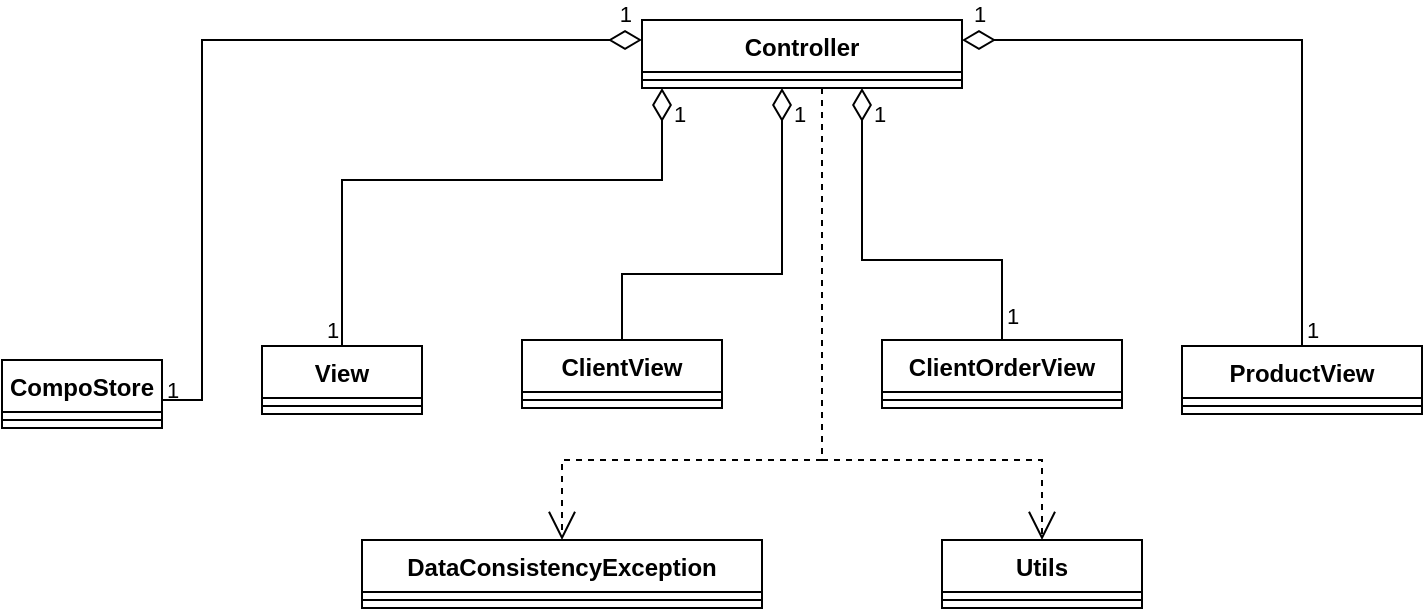 <mxfile version="24.3.1" type="device">
  <diagram name="Página-1" id="ENjqg0FtBA0FD3kKvyW1">
    <mxGraphModel dx="2220" dy="789" grid="1" gridSize="10" guides="1" tooltips="1" connect="1" arrows="1" fold="1" page="1" pageScale="1" pageWidth="827" pageHeight="1169" math="0" shadow="0">
      <root>
        <mxCell id="0" />
        <mxCell id="1" parent="0" />
        <mxCell id="0BRwpnINsE2u6eXikzCQ-1" value="Controller" style="swimlane;fontStyle=1;align=center;verticalAlign=top;childLayout=stackLayout;horizontal=1;startSize=26;horizontalStack=0;resizeParent=1;resizeLast=0;collapsible=1;marginBottom=0;rounded=0;shadow=0;strokeWidth=1;" parent="1" vertex="1">
          <mxGeometry x="40" y="140" width="160" height="34" as="geometry">
            <mxRectangle x="220" y="120" width="160" height="26" as="alternateBounds" />
          </mxGeometry>
        </mxCell>
        <mxCell id="0BRwpnINsE2u6eXikzCQ-2" value="" style="line;html=1;strokeWidth=1;align=left;verticalAlign=middle;spacingTop=-1;spacingLeft=3;spacingRight=3;rotatable=0;labelPosition=right;points=[];portConstraint=eastwest;" parent="0BRwpnINsE2u6eXikzCQ-1" vertex="1">
          <mxGeometry y="26" width="160" height="8" as="geometry" />
        </mxCell>
        <mxCell id="0BRwpnINsE2u6eXikzCQ-3" value="CompoStore" style="swimlane;fontStyle=1;align=center;verticalAlign=top;childLayout=stackLayout;horizontal=1;startSize=26;horizontalStack=0;resizeParent=1;resizeLast=0;collapsible=1;marginBottom=0;rounded=0;shadow=0;strokeWidth=1;" parent="1" vertex="1">
          <mxGeometry x="-280" y="310" width="80" height="34" as="geometry">
            <mxRectangle x="508" y="120" width="160" height="26" as="alternateBounds" />
          </mxGeometry>
        </mxCell>
        <mxCell id="0BRwpnINsE2u6eXikzCQ-5" value="" style="line;html=1;strokeWidth=1;align=left;verticalAlign=middle;spacingTop=-1;spacingLeft=3;spacingRight=3;rotatable=0;labelPosition=right;points=[];portConstraint=eastwest;" parent="0BRwpnINsE2u6eXikzCQ-3" vertex="1">
          <mxGeometry y="26" width="80" height="8" as="geometry" />
        </mxCell>
        <mxCell id="0BRwpnINsE2u6eXikzCQ-24" value="View" style="swimlane;fontStyle=1;align=center;verticalAlign=top;childLayout=stackLayout;horizontal=1;startSize=26;horizontalStack=0;resizeParent=1;resizeLast=0;collapsible=1;marginBottom=0;rounded=0;shadow=0;strokeWidth=1;" parent="1" vertex="1">
          <mxGeometry x="-150" y="303" width="80" height="34" as="geometry">
            <mxRectangle x="508" y="120" width="160" height="26" as="alternateBounds" />
          </mxGeometry>
        </mxCell>
        <mxCell id="0BRwpnINsE2u6eXikzCQ-25" value="" style="line;html=1;strokeWidth=1;align=left;verticalAlign=middle;spacingTop=-1;spacingLeft=3;spacingRight=3;rotatable=0;labelPosition=right;points=[];portConstraint=eastwest;" parent="0BRwpnINsE2u6eXikzCQ-24" vertex="1">
          <mxGeometry y="26" width="80" height="8" as="geometry" />
        </mxCell>
        <mxCell id="0BRwpnINsE2u6eXikzCQ-28" value="ProductView" style="swimlane;fontStyle=1;align=center;verticalAlign=top;childLayout=stackLayout;horizontal=1;startSize=26;horizontalStack=0;resizeParent=1;resizeLast=0;collapsible=1;marginBottom=0;rounded=0;shadow=0;strokeWidth=1;" parent="1" vertex="1">
          <mxGeometry x="310" y="303" width="120" height="34" as="geometry">
            <mxRectangle x="508" y="120" width="160" height="26" as="alternateBounds" />
          </mxGeometry>
        </mxCell>
        <mxCell id="0BRwpnINsE2u6eXikzCQ-29" value="" style="line;html=1;strokeWidth=1;align=left;verticalAlign=middle;spacingTop=-1;spacingLeft=3;spacingRight=3;rotatable=0;labelPosition=right;points=[];portConstraint=eastwest;" parent="0BRwpnINsE2u6eXikzCQ-28" vertex="1">
          <mxGeometry y="26" width="120" height="8" as="geometry" />
        </mxCell>
        <mxCell id="0BRwpnINsE2u6eXikzCQ-30" value="ClientOrderView" style="swimlane;fontStyle=1;align=center;verticalAlign=top;childLayout=stackLayout;horizontal=1;startSize=26;horizontalStack=0;resizeParent=1;resizeLast=0;collapsible=1;marginBottom=0;rounded=0;shadow=0;strokeWidth=1;" parent="1" vertex="1">
          <mxGeometry x="160" y="300" width="120" height="34" as="geometry">
            <mxRectangle x="508" y="120" width="160" height="26" as="alternateBounds" />
          </mxGeometry>
        </mxCell>
        <mxCell id="0BRwpnINsE2u6eXikzCQ-31" value="" style="line;html=1;strokeWidth=1;align=left;verticalAlign=middle;spacingTop=-1;spacingLeft=3;spacingRight=3;rotatable=0;labelPosition=right;points=[];portConstraint=eastwest;" parent="0BRwpnINsE2u6eXikzCQ-30" vertex="1">
          <mxGeometry y="26" width="120" height="8" as="geometry" />
        </mxCell>
        <mxCell id="0BRwpnINsE2u6eXikzCQ-32" value="1" style="endArrow=none;html=1;endSize=12;startArrow=diamondThin;startSize=14;startFill=0;edgeStyle=orthogonalEdgeStyle;align=left;verticalAlign=top;rounded=0;endFill=0;entryX=0.5;entryY=0;entryDx=0;entryDy=0;spacingLeft=0;spacingBottom=0;spacing=6;" parent="1" source="0BRwpnINsE2u6eXikzCQ-1" target="0BRwpnINsE2u6eXikzCQ-24" edge="1">
          <mxGeometry x="-1" y="-4" relative="1" as="geometry">
            <mxPoint x="50" y="167" as="sourcePoint" />
            <mxPoint x="-220" y="350" as="targetPoint" />
            <Array as="points">
              <mxPoint x="50" y="220" />
              <mxPoint x="-110" y="220" />
            </Array>
            <mxPoint x="4" y="-4" as="offset" />
          </mxGeometry>
        </mxCell>
        <mxCell id="0BRwpnINsE2u6eXikzCQ-35" value="Utils&#xa;" style="swimlane;fontStyle=1;align=center;verticalAlign=top;childLayout=stackLayout;horizontal=1;startSize=26;horizontalStack=0;resizeParent=1;resizeLast=0;collapsible=1;marginBottom=0;rounded=0;shadow=0;strokeWidth=1;" parent="1" vertex="1">
          <mxGeometry x="190" y="400" width="100" height="34" as="geometry">
            <mxRectangle x="508" y="120" width="160" height="26" as="alternateBounds" />
          </mxGeometry>
        </mxCell>
        <mxCell id="0BRwpnINsE2u6eXikzCQ-36" value="" style="line;html=1;strokeWidth=1;align=left;verticalAlign=middle;spacingTop=-1;spacingLeft=3;spacingRight=3;rotatable=0;labelPosition=right;points=[];portConstraint=eastwest;" parent="0BRwpnINsE2u6eXikzCQ-35" vertex="1">
          <mxGeometry y="26" width="100" height="8" as="geometry" />
        </mxCell>
        <mxCell id="0BRwpnINsE2u6eXikzCQ-38" value="" style="endArrow=open;endSize=12;dashed=1;html=1;rounded=0;entryX=0.5;entryY=0;entryDx=0;entryDy=0;" parent="1" target="0BRwpnINsE2u6eXikzCQ-35" edge="1">
          <mxGeometry width="160" relative="1" as="geometry">
            <mxPoint x="130" y="174" as="sourcePoint" />
            <mxPoint x="120" y="440" as="targetPoint" />
            <Array as="points">
              <mxPoint x="130" y="360" />
              <mxPoint x="240" y="360" />
            </Array>
          </mxGeometry>
        </mxCell>
        <mxCell id="0BRwpnINsE2u6eXikzCQ-39" value="" style="endArrow=open;endSize=12;dashed=1;html=1;rounded=0;" parent="1" target="0BRwpnINsE2u6eXikzCQ-40" edge="1">
          <mxGeometry width="160" relative="1" as="geometry">
            <mxPoint x="130" y="360" as="sourcePoint" />
            <mxPoint y="420" as="targetPoint" />
            <Array as="points">
              <mxPoint y="360" />
            </Array>
          </mxGeometry>
        </mxCell>
        <mxCell id="0BRwpnINsE2u6eXikzCQ-40" value="DataConsistencyException" style="swimlane;fontStyle=1;align=center;verticalAlign=top;childLayout=stackLayout;horizontal=1;startSize=26;horizontalStack=0;resizeParent=1;resizeLast=0;collapsible=1;marginBottom=0;rounded=0;shadow=0;strokeWidth=1;" parent="1" vertex="1">
          <mxGeometry x="-100" y="400" width="200" height="34" as="geometry">
            <mxRectangle x="508" y="120" width="160" height="26" as="alternateBounds" />
          </mxGeometry>
        </mxCell>
        <mxCell id="0BRwpnINsE2u6eXikzCQ-41" value="" style="line;html=1;strokeWidth=1;align=left;verticalAlign=middle;spacingTop=-1;spacingLeft=3;spacingRight=3;rotatable=0;labelPosition=right;points=[];portConstraint=eastwest;" parent="0BRwpnINsE2u6eXikzCQ-40" vertex="1">
          <mxGeometry y="26" width="200" height="8" as="geometry" />
        </mxCell>
        <mxCell id="0BRwpnINsE2u6eXikzCQ-46" value="1" style="endArrow=none;html=1;endSize=12;startArrow=diamondThin;startSize=14;startFill=0;edgeStyle=orthogonalEdgeStyle;align=left;verticalAlign=top;rounded=0;endFill=0;horizontal=1;spacingLeft=0;spacingRight=0;spacing=6;" parent="1" source="0BRwpnINsE2u6eXikzCQ-1" target="0BRwpnINsE2u6eXikzCQ-30" edge="1">
          <mxGeometry x="-1" y="-4" relative="1" as="geometry">
            <mxPoint x="130" y="190" as="sourcePoint" />
            <mxPoint x="250" y="300" as="targetPoint" />
            <Array as="points">
              <mxPoint x="150" y="260" />
              <mxPoint x="220" y="260" />
            </Array>
            <mxPoint x="4" y="-4" as="offset" />
          </mxGeometry>
        </mxCell>
        <mxCell id="kQl_eWs1mKmPDeMZXghS-2" value="1" style="endArrow=none;html=1;endSize=12;startArrow=diamondThin;startSize=14;startFill=0;edgeStyle=orthogonalEdgeStyle;align=left;verticalAlign=bottom;rounded=0;endFill=0;horizontal=1;spacingLeft=0;spacingRight=0;labelPosition=right;verticalLabelPosition=middle;spacing=6;" parent="1" source="0BRwpnINsE2u6eXikzCQ-1" target="0BRwpnINsE2u6eXikzCQ-28" edge="1">
          <mxGeometry x="-1" relative="1" as="geometry">
            <mxPoint x="270" y="140" as="sourcePoint" />
            <mxPoint x="430" y="310" as="targetPoint" />
            <Array as="points">
              <mxPoint x="370" y="150" />
            </Array>
            <mxPoint as="offset" />
          </mxGeometry>
        </mxCell>
        <mxCell id="kQl_eWs1mKmPDeMZXghS-3" value="1" style="endArrow=none;html=1;endSize=12;startArrow=diamondThin;startSize=14;startFill=0;edgeStyle=orthogonalEdgeStyle;align=right;verticalAlign=bottom;rounded=0;endFill=0;horizontal=1;spacingLeft=0;spacingRight=0;labelPosition=right;verticalLabelPosition=middle;spacing=6;" parent="1" source="0BRwpnINsE2u6eXikzCQ-1" target="0BRwpnINsE2u6eXikzCQ-3" edge="1">
          <mxGeometry x="-1" relative="1" as="geometry">
            <mxPoint x="-220" y="70" as="sourcePoint" />
            <mxPoint x="40" y="287" as="targetPoint" />
            <Array as="points">
              <mxPoint x="-180" y="150" />
              <mxPoint x="-180" y="330" />
            </Array>
            <mxPoint as="offset" />
          </mxGeometry>
        </mxCell>
        <mxCell id="kQl_eWs1mKmPDeMZXghS-7" value="1" style="text;html=1;align=center;verticalAlign=middle;resizable=0;points=[];autosize=1;strokeColor=none;fillColor=none;fontSize=11;" parent="1" vertex="1">
          <mxGeometry x="360" y="280" width="30" height="30" as="geometry" />
        </mxCell>
        <mxCell id="kQl_eWs1mKmPDeMZXghS-10" value="1" style="text;html=1;align=center;verticalAlign=middle;resizable=0;points=[];autosize=1;strokeColor=none;fillColor=none;fontSize=11;" parent="1" vertex="1">
          <mxGeometry x="210" y="273" width="30" height="30" as="geometry" />
        </mxCell>
        <mxCell id="kQl_eWs1mKmPDeMZXghS-12" value="1" style="text;html=1;align=center;verticalAlign=middle;resizable=0;points=[];autosize=1;strokeColor=none;fillColor=none;fontSize=11;" parent="1" vertex="1">
          <mxGeometry x="-130" y="280" width="30" height="30" as="geometry" />
        </mxCell>
        <mxCell id="kQl_eWs1mKmPDeMZXghS-13" value="1" style="text;html=1;align=center;verticalAlign=middle;resizable=0;points=[];autosize=1;strokeColor=none;fillColor=none;fontSize=11;" parent="1" vertex="1">
          <mxGeometry x="-210" y="310" width="30" height="30" as="geometry" />
        </mxCell>
        <mxCell id="C-CHv72ALqsbdf1hH5n3-1" value="ClientView" style="swimlane;fontStyle=1;align=center;verticalAlign=top;childLayout=stackLayout;horizontal=1;startSize=26;horizontalStack=0;resizeParent=1;resizeLast=0;collapsible=1;marginBottom=0;rounded=0;shadow=0;strokeWidth=1;" parent="1" vertex="1">
          <mxGeometry x="-20" y="300" width="100" height="34" as="geometry">
            <mxRectangle x="508" y="120" width="160" height="26" as="alternateBounds" />
          </mxGeometry>
        </mxCell>
        <mxCell id="C-CHv72ALqsbdf1hH5n3-2" value="" style="line;html=1;strokeWidth=1;align=left;verticalAlign=middle;spacingTop=-1;spacingLeft=3;spacingRight=3;rotatable=0;labelPosition=right;points=[];portConstraint=eastwest;" parent="C-CHv72ALqsbdf1hH5n3-1" vertex="1">
          <mxGeometry y="26" width="100" height="8" as="geometry" />
        </mxCell>
        <mxCell id="C-CHv72ALqsbdf1hH5n3-4" value="1" style="endArrow=none;html=1;endSize=12;startArrow=diamondThin;startSize=14;startFill=0;edgeStyle=orthogonalEdgeStyle;align=left;verticalAlign=top;rounded=0;endFill=0;horizontal=1;spacingLeft=0;spacingRight=0;spacing=6;" parent="1" source="0BRwpnINsE2u6eXikzCQ-1" target="C-CHv72ALqsbdf1hH5n3-1" edge="1">
          <mxGeometry x="-1" y="-4" relative="1" as="geometry">
            <mxPoint x="90" y="184" as="sourcePoint" />
            <mxPoint x="-90" y="310" as="targetPoint" />
            <Array as="points">
              <mxPoint x="110" y="267" />
              <mxPoint x="30" y="267" />
            </Array>
            <mxPoint x="4" y="-4" as="offset" />
          </mxGeometry>
        </mxCell>
      </root>
    </mxGraphModel>
  </diagram>
</mxfile>
